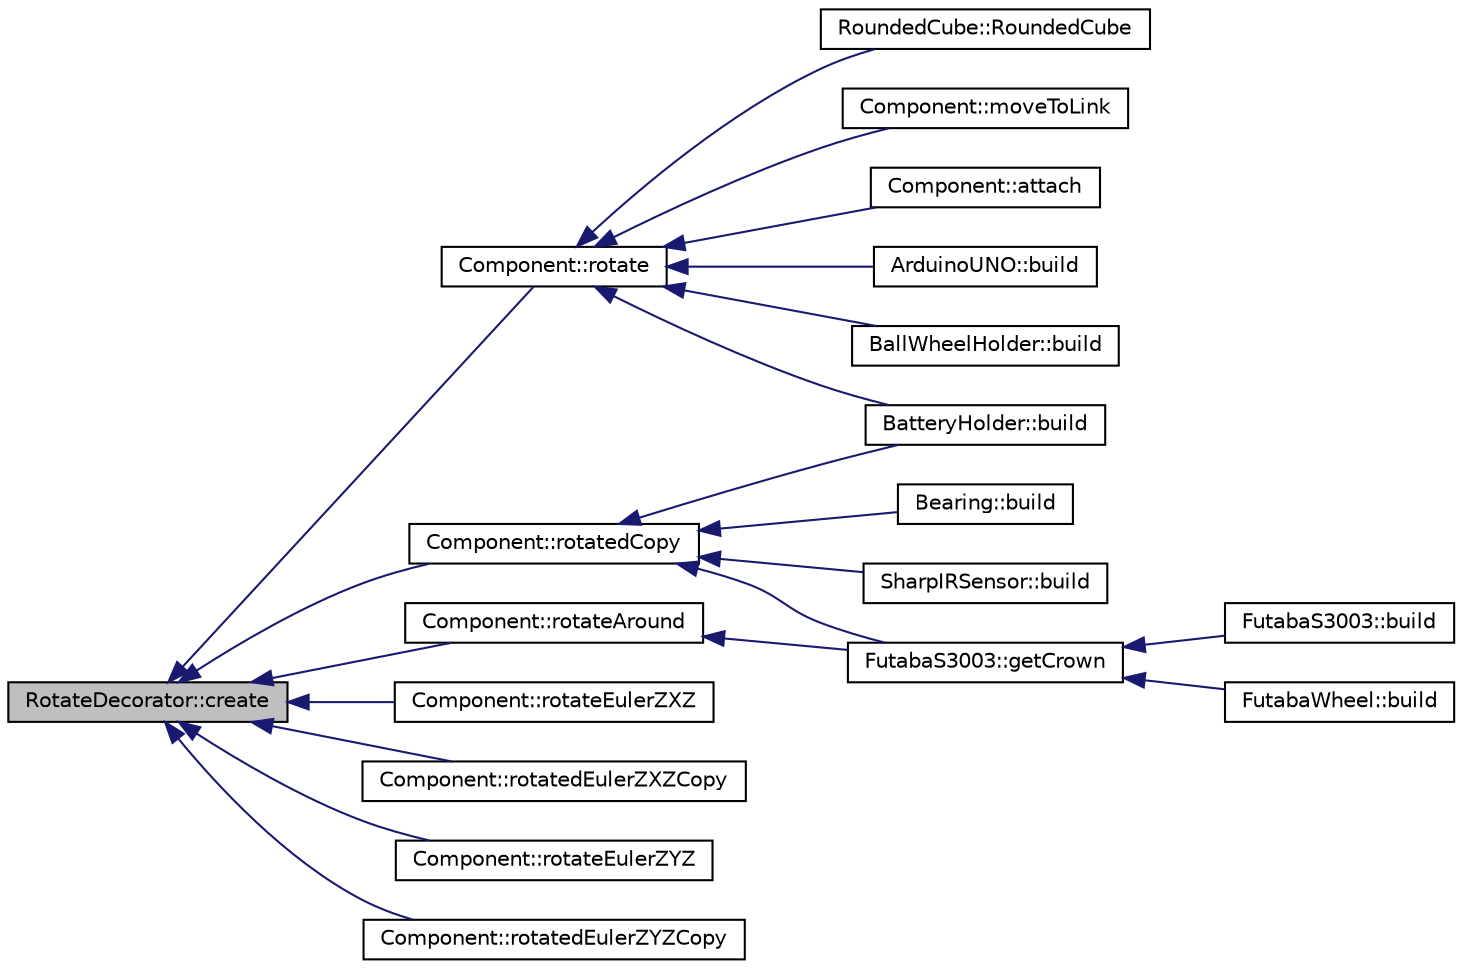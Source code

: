 digraph "RotateDecorator::create"
{
  edge [fontname="Helvetica",fontsize="10",labelfontname="Helvetica",labelfontsize="10"];
  node [fontname="Helvetica",fontsize="10",shape=record];
  rankdir="LR";
  Node1 [label="RotateDecorator::create",height=0.2,width=0.4,color="black", fillcolor="grey75", style="filled" fontcolor="black"];
  Node1 -> Node2 [dir="back",color="midnightblue",fontsize="10",style="solid",fontname="Helvetica"];
  Node2 [label="Component::rotatedCopy",height=0.2,width=0.4,color="black", fillcolor="white", style="filled",URL="$classComponent.html#ad922120003c681501476f0b483a8943c",tooltip="Rotate the component."];
  Node2 -> Node3 [dir="back",color="midnightblue",fontsize="10",style="solid",fontname="Helvetica"];
  Node3 [label="BatteryHolder::build",height=0.2,width=0.4,color="black", fillcolor="white", style="filled",URL="$classBatteryHolder.html#a31b5756aae7816ef88986302ec12303c",tooltip="Build the piece."];
  Node2 -> Node4 [dir="back",color="midnightblue",fontsize="10",style="solid",fontname="Helvetica"];
  Node4 [label="Bearing::build",height=0.2,width=0.4,color="black", fillcolor="white", style="filled",URL="$classBearing.html#acf031144883f9a2eb8db860d3391547e",tooltip="Build the piece."];
  Node2 -> Node5 [dir="back",color="midnightblue",fontsize="10",style="solid",fontname="Helvetica"];
  Node5 [label="FutabaS3003::getCrown",height=0.2,width=0.4,color="black", fillcolor="white", style="filled",URL="$classFutabaS3003.html#abe872aedc329d45bf8956ba1c1a1cbaf",tooltip="returns a component only with the crown"];
  Node5 -> Node6 [dir="back",color="midnightblue",fontsize="10",style="solid",fontname="Helvetica"];
  Node6 [label="FutabaS3003::build",height=0.2,width=0.4,color="black", fillcolor="white", style="filled",URL="$classFutabaS3003.html#a780e4ad25476f3d7962675c1b5e4fb03",tooltip="Build the piece."];
  Node5 -> Node7 [dir="back",color="midnightblue",fontsize="10",style="solid",fontname="Helvetica"];
  Node7 [label="FutabaWheel::build",height=0.2,width=0.4,color="black", fillcolor="white", style="filled",URL="$classFutabaWheel.html#a6dc7222f040225cbea58a7f52ab51bc1",tooltip="Build the piece."];
  Node2 -> Node8 [dir="back",color="midnightblue",fontsize="10",style="solid",fontname="Helvetica"];
  Node8 [label="SharpIRSensor::build",height=0.2,width=0.4,color="black", fillcolor="white", style="filled",URL="$classSharpIRSensor.html#a9358ae89493f89e94ecf763fa4f2f542",tooltip="Build the piece."];
  Node1 -> Node9 [dir="back",color="midnightblue",fontsize="10",style="solid",fontname="Helvetica"];
  Node9 [label="Component::rotate",height=0.2,width=0.4,color="black", fillcolor="white", style="filled",URL="$classComponent.html#a4b843c2debc8bf1947a3c55bb8ede442",tooltip="Rotate the component."];
  Node9 -> Node10 [dir="back",color="midnightblue",fontsize="10",style="solid",fontname="Helvetica"];
  Node10 [label="RoundedCube::RoundedCube",height=0.2,width=0.4,color="black", fillcolor="white", style="filled",URL="$classRoundedCube.html#ad0ba2fd7d94c9b93a559bb36ab5787bf",tooltip="Constructor."];
  Node9 -> Node11 [dir="back",color="midnightblue",fontsize="10",style="solid",fontname="Helvetica"];
  Node11 [label="Component::moveToLink",height=0.2,width=0.4,color="black", fillcolor="white", style="filled",URL="$classComponent.html#a90358faa491581771a2677e8cdc00bfd",tooltip="Move To Link Function This method rotates and translates the component in order to place it at a link..."];
  Node9 -> Node12 [dir="back",color="midnightblue",fontsize="10",style="solid",fontname="Helvetica"];
  Node12 [label="Component::attach",height=0.2,width=0.4,color="black", fillcolor="white", style="filled",URL="$classComponent.html#a229e816c0585cc4452b0200e0e842d1c",tooltip="Attaches two components This method attaches attachment component to the componet, making the links fit together."];
  Node9 -> Node13 [dir="back",color="midnightblue",fontsize="10",style="solid",fontname="Helvetica"];
  Node13 [label="ArduinoUNO::build",height=0.2,width=0.4,color="black", fillcolor="white", style="filled",URL="$classArduinoUNO.html#a3f36db05b8094951b6a0372fae99e390",tooltip="Build the piece."];
  Node9 -> Node14 [dir="back",color="midnightblue",fontsize="10",style="solid",fontname="Helvetica"];
  Node14 [label="BallWheelHolder::build",height=0.2,width=0.4,color="black", fillcolor="white", style="filled",URL="$classBallWheelHolder.html#a5fdc4b7a1f329bf9e136abb14ce79066",tooltip="Build the piece."];
  Node9 -> Node3 [dir="back",color="midnightblue",fontsize="10",style="solid",fontname="Helvetica"];
  Node1 -> Node15 [dir="back",color="midnightblue",fontsize="10",style="solid",fontname="Helvetica"];
  Node15 [label="Component::rotateEulerZXZ",height=0.2,width=0.4,color="black", fillcolor="white", style="filled",URL="$classComponent.html#a8ce5e794cdbe6d675999921c019e9067",tooltip="Rotate the component with Euler Angles ZX&#39;Z&#39;&#39;."];
  Node1 -> Node16 [dir="back",color="midnightblue",fontsize="10",style="solid",fontname="Helvetica"];
  Node16 [label="Component::rotatedEulerZXZCopy",height=0.2,width=0.4,color="black", fillcolor="white", style="filled",URL="$classComponent.html#ab274194213390b91a710465d7c7c12ea",tooltip="Rotate a copy of the component with Euler Angles ZX&#39;Z&#39;&#39;."];
  Node1 -> Node17 [dir="back",color="midnightblue",fontsize="10",style="solid",fontname="Helvetica"];
  Node17 [label="Component::rotateEulerZYZ",height=0.2,width=0.4,color="black", fillcolor="white", style="filled",URL="$classComponent.html#a841b4b1a8040df25a0dc83c413e90878",tooltip="Rotate the component with Euler Angles ZY&#39;Z&#39;&#39;."];
  Node1 -> Node18 [dir="back",color="midnightblue",fontsize="10",style="solid",fontname="Helvetica"];
  Node18 [label="Component::rotatedEulerZYZCopy",height=0.2,width=0.4,color="black", fillcolor="white", style="filled",URL="$classComponent.html#a0ec11e37ac626ea7ea2ce8019a828a16",tooltip="Rotate a copy of the component with Euler Angles ZX&#39;Z&#39;&#39;."];
  Node1 -> Node19 [dir="back",color="midnightblue",fontsize="10",style="solid",fontname="Helvetica"];
  Node19 [label="Component::rotateAround",height=0.2,width=0.4,color="black", fillcolor="white", style="filled",URL="$classComponent.html#a17bc2b6b67bc327c215dece2dc453f34",tooltip="Rotate the component."];
  Node19 -> Node5 [dir="back",color="midnightblue",fontsize="10",style="solid",fontname="Helvetica"];
}
